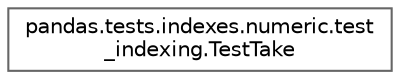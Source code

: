 digraph "Graphical Class Hierarchy"
{
 // LATEX_PDF_SIZE
  bgcolor="transparent";
  edge [fontname=Helvetica,fontsize=10,labelfontname=Helvetica,labelfontsize=10];
  node [fontname=Helvetica,fontsize=10,shape=box,height=0.2,width=0.4];
  rankdir="LR";
  Node0 [id="Node000000",label="pandas.tests.indexes.numeric.test\l_indexing.TestTake",height=0.2,width=0.4,color="grey40", fillcolor="white", style="filled",URL="$d0/d09/classpandas_1_1tests_1_1indexes_1_1numeric_1_1test__indexing_1_1TestTake.html",tooltip=" "];
}

